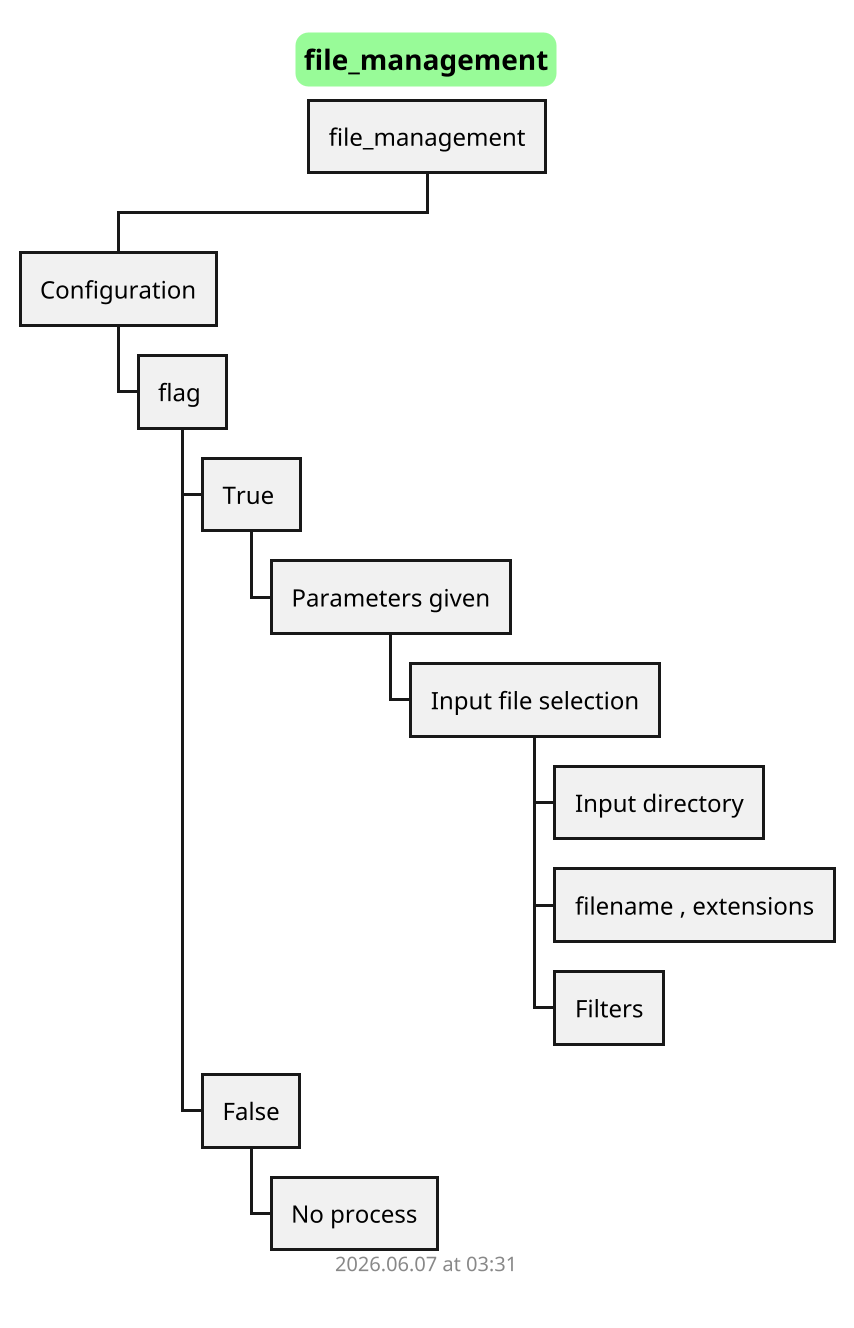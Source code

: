 @startwbs file_management

scale 2
skinparam titleBorderRoundCorner 15
skinparam titleBorderThickness 2
skinparam titleBorderColor white
skinparam titleBackgroundColor palegreen

title file_management

* file_management

** Configuration

*** flag 
**** True 
***** Parameters given
****** Input file selection
******* Input directory
******* filename , extensions
******* Filters
**** False
***** No process


footer
%date("yyyy.MM.dd' at 'HH:mm")
%filename()
end footer

@endwbs
